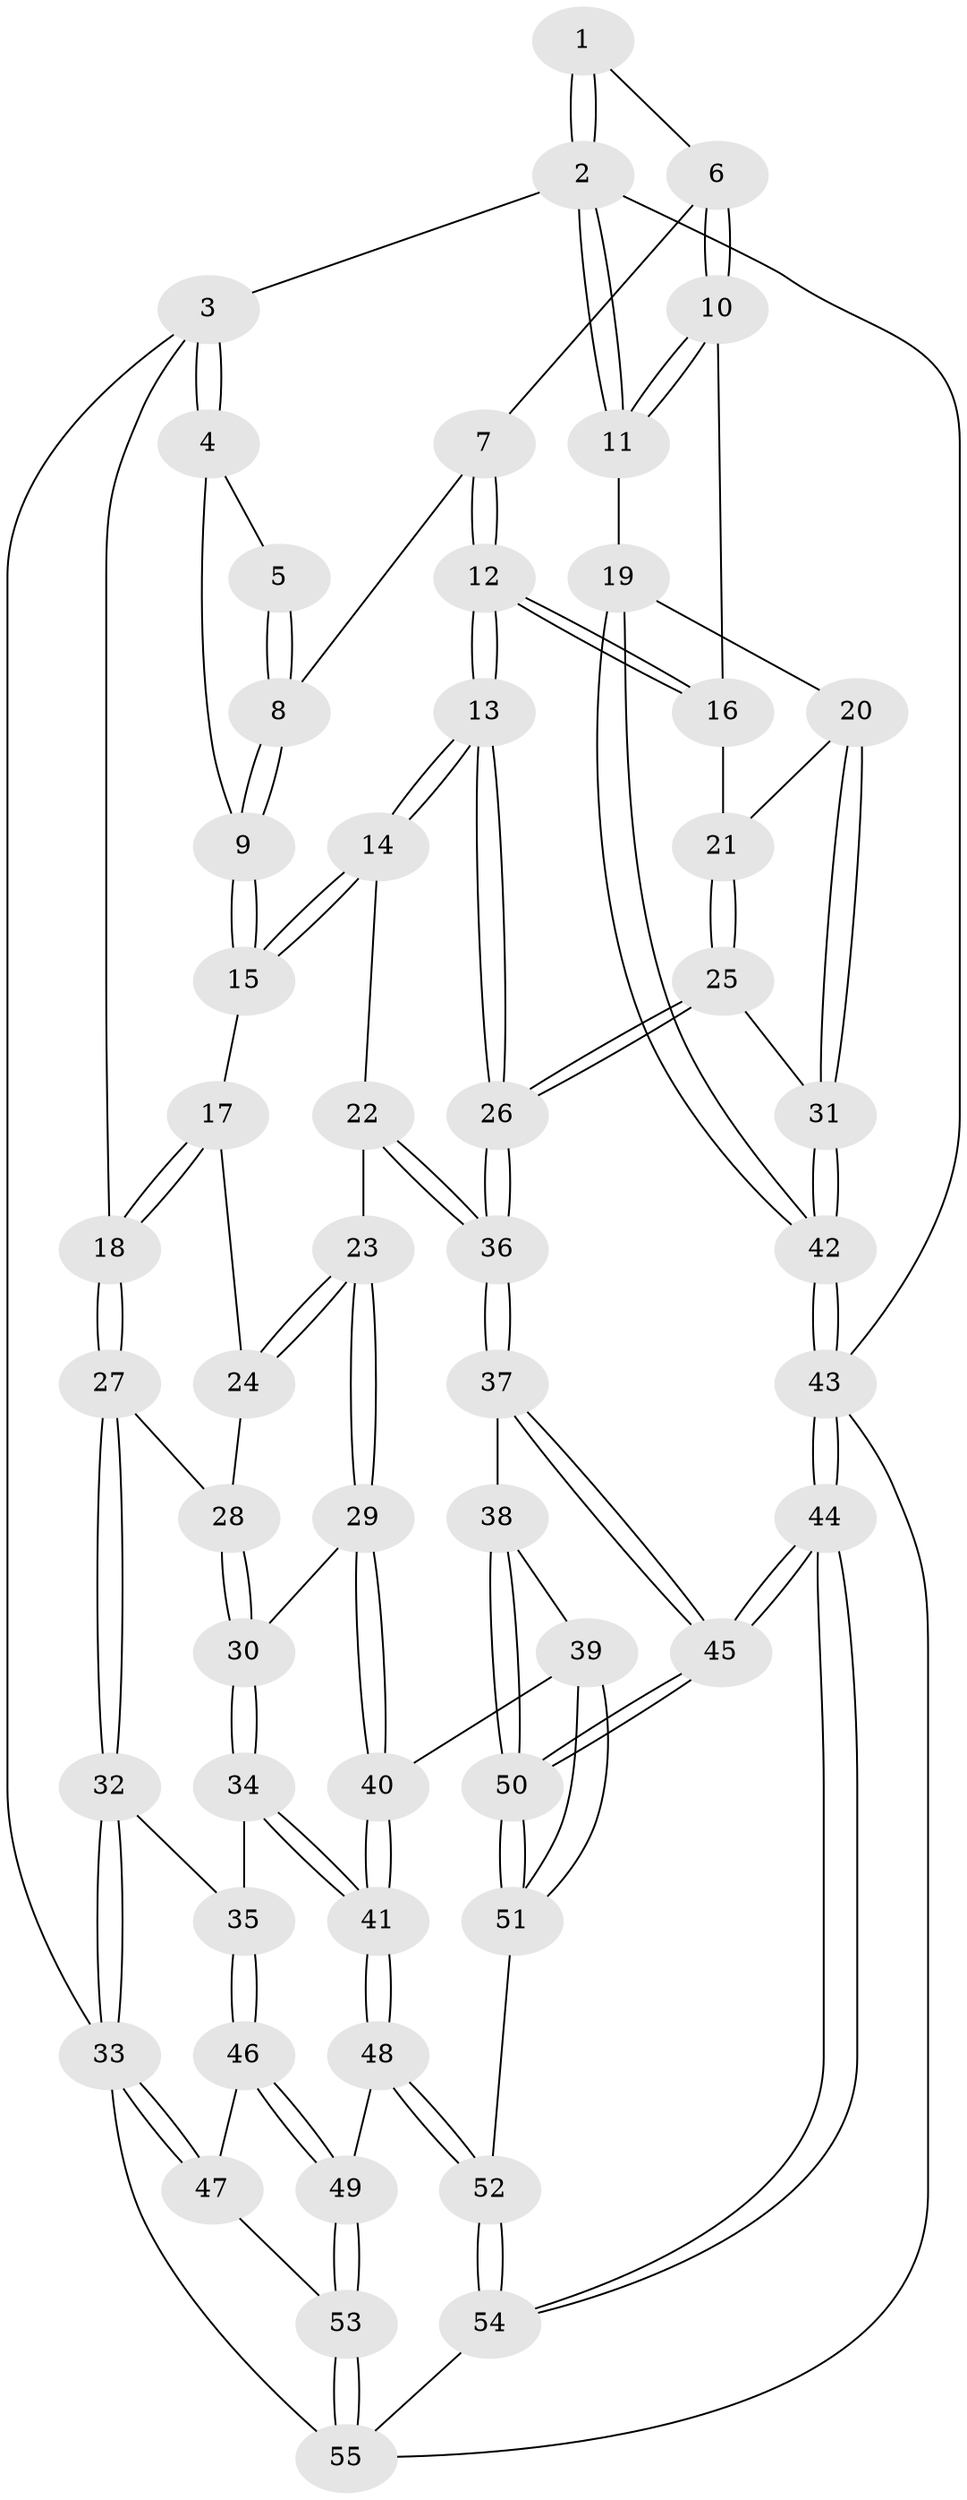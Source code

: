 // coarse degree distribution, {3: 0.18518518518518517, 4: 0.4074074074074074, 5: 0.3333333333333333, 6: 0.07407407407407407}
// Generated by graph-tools (version 1.1) at 2025/07/03/04/25 22:07:00]
// undirected, 55 vertices, 134 edges
graph export_dot {
graph [start="1"]
  node [color=gray90,style=filled];
  1 [pos="+0.8075210294564409+0"];
  2 [pos="+1+0"];
  3 [pos="+0+0"];
  4 [pos="+0.43174278886903983+0"];
  5 [pos="+0.7370284977303131+0"];
  6 [pos="+0.8517930918076018+0.10312405760975343"];
  7 [pos="+0.6716296447793051+0.1559311857238377"];
  8 [pos="+0.6403157013547824+0.13546540175014105"];
  9 [pos="+0.5462452562760411+0.15081662825966902"];
  10 [pos="+0.8836520035347101+0.1479977449045092"];
  11 [pos="+1+0.04602993421384571"];
  12 [pos="+0.7595444611696954+0.39002575319999433"];
  13 [pos="+0.7594710625929636+0.39056022683135394"];
  14 [pos="+0.5107755395140668+0.20084503235885337"];
  15 [pos="+0.5088634254549586+0.1942692757178493"];
  16 [pos="+0.8813953386749281+0.17520680694844631"];
  17 [pos="+0.42197810057728574+0.19090438016505493"];
  18 [pos="+0+0"];
  19 [pos="+1+0.301633218673151"];
  20 [pos="+1+0.298751505263989"];
  21 [pos="+0.9870925171729248+0.26742326475069444"];
  22 [pos="+0.5064846595760372+0.3767140076578864"];
  23 [pos="+0.47093776011100913+0.3939071673268658"];
  24 [pos="+0.3799309909600891+0.2687723659984613"];
  25 [pos="+0.8011639657336597+0.41691785298356454"];
  26 [pos="+0.7603624431248955+0.40994171929177764"];
  27 [pos="+0+0"];
  28 [pos="+0.3119796870510739+0.3134697605138813"];
  29 [pos="+0.45548997836431454+0.40810299602218014"];
  30 [pos="+0.31559563600329593+0.431609391339549"];
  31 [pos="+0.8305873545834133+0.4258846966452585"];
  32 [pos="+0+0.3349564893108552"];
  33 [pos="+0+0.7751559979046375"];
  34 [pos="+0.23971653625044007+0.5137206822606636"];
  35 [pos="+0.23000467903679922+0.5153015555874909"];
  36 [pos="+0.7292049206333597+0.44243046406834213"];
  37 [pos="+0.7073301213660593+0.5163709389058311"];
  38 [pos="+0.6324476837489392+0.5875613630639114"];
  39 [pos="+0.5824887613474331+0.6252636880699206"];
  40 [pos="+0.5011632664084927+0.6430281165356744"];
  41 [pos="+0.46315727977735166+0.6669617173699159"];
  42 [pos="+1+0.6456517933343967"];
  43 [pos="+1+1"];
  44 [pos="+1+1"];
  45 [pos="+1+1"];
  46 [pos="+0.15815565419294356+0.7145560717294738"];
  47 [pos="+0.08031775351368473+0.7537368026263183"];
  48 [pos="+0.4167836845117124+0.810838405078584"];
  49 [pos="+0.3276058985785181+0.8140841233430863"];
  50 [pos="+0.8476138413408143+0.8878910776237349"];
  51 [pos="+0.6819330089261759+0.8118106231434007"];
  52 [pos="+0.45842473009037654+0.8825224577743839"];
  53 [pos="+0.19120679241597568+0.960191780395218"];
  54 [pos="+0.4981087555468925+1"];
  55 [pos="+0.10425818285851485+1"];
  1 -- 2;
  1 -- 2;
  1 -- 6;
  2 -- 3;
  2 -- 11;
  2 -- 11;
  2 -- 43;
  3 -- 4;
  3 -- 4;
  3 -- 18;
  3 -- 33;
  4 -- 5;
  4 -- 9;
  5 -- 8;
  5 -- 8;
  6 -- 7;
  6 -- 10;
  6 -- 10;
  7 -- 8;
  7 -- 12;
  7 -- 12;
  8 -- 9;
  8 -- 9;
  9 -- 15;
  9 -- 15;
  10 -- 11;
  10 -- 11;
  10 -- 16;
  11 -- 19;
  12 -- 13;
  12 -- 13;
  12 -- 16;
  12 -- 16;
  13 -- 14;
  13 -- 14;
  13 -- 26;
  13 -- 26;
  14 -- 15;
  14 -- 15;
  14 -- 22;
  15 -- 17;
  16 -- 21;
  17 -- 18;
  17 -- 18;
  17 -- 24;
  18 -- 27;
  18 -- 27;
  19 -- 20;
  19 -- 42;
  19 -- 42;
  20 -- 21;
  20 -- 31;
  20 -- 31;
  21 -- 25;
  21 -- 25;
  22 -- 23;
  22 -- 36;
  22 -- 36;
  23 -- 24;
  23 -- 24;
  23 -- 29;
  23 -- 29;
  24 -- 28;
  25 -- 26;
  25 -- 26;
  25 -- 31;
  26 -- 36;
  26 -- 36;
  27 -- 28;
  27 -- 32;
  27 -- 32;
  28 -- 30;
  28 -- 30;
  29 -- 30;
  29 -- 40;
  29 -- 40;
  30 -- 34;
  30 -- 34;
  31 -- 42;
  31 -- 42;
  32 -- 33;
  32 -- 33;
  32 -- 35;
  33 -- 47;
  33 -- 47;
  33 -- 55;
  34 -- 35;
  34 -- 41;
  34 -- 41;
  35 -- 46;
  35 -- 46;
  36 -- 37;
  36 -- 37;
  37 -- 38;
  37 -- 45;
  37 -- 45;
  38 -- 39;
  38 -- 50;
  38 -- 50;
  39 -- 40;
  39 -- 51;
  39 -- 51;
  40 -- 41;
  40 -- 41;
  41 -- 48;
  41 -- 48;
  42 -- 43;
  42 -- 43;
  43 -- 44;
  43 -- 44;
  43 -- 55;
  44 -- 45;
  44 -- 45;
  44 -- 54;
  44 -- 54;
  45 -- 50;
  45 -- 50;
  46 -- 47;
  46 -- 49;
  46 -- 49;
  47 -- 53;
  48 -- 49;
  48 -- 52;
  48 -- 52;
  49 -- 53;
  49 -- 53;
  50 -- 51;
  50 -- 51;
  51 -- 52;
  52 -- 54;
  52 -- 54;
  53 -- 55;
  53 -- 55;
  54 -- 55;
}
